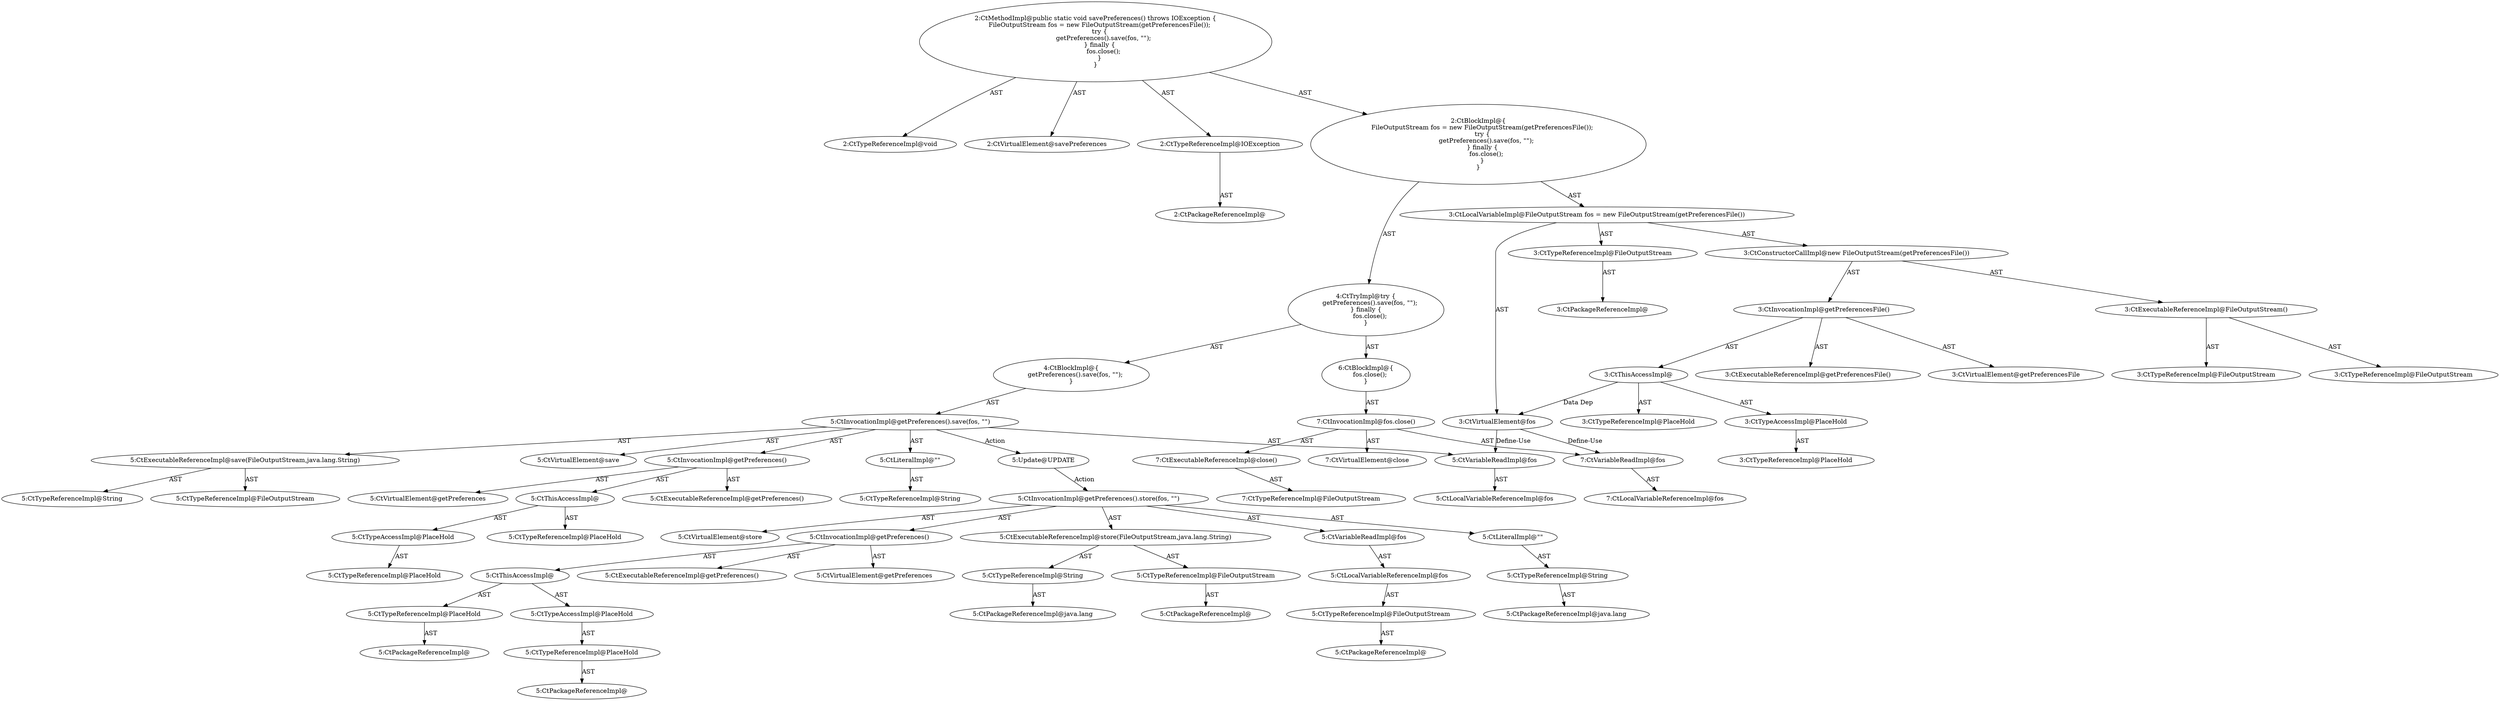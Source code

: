 digraph "savePreferences#?" {
0 [label="2:CtTypeReferenceImpl@void" shape=ellipse]
1 [label="2:CtVirtualElement@savePreferences" shape=ellipse]
2 [label="2:CtTypeReferenceImpl@IOException" shape=ellipse]
3 [label="2:CtPackageReferenceImpl@" shape=ellipse]
4 [label="3:CtTypeReferenceImpl@FileOutputStream" shape=ellipse]
5 [label="3:CtPackageReferenceImpl@" shape=ellipse]
6 [label="3:CtExecutableReferenceImpl@FileOutputStream()" shape=ellipse]
7 [label="3:CtTypeReferenceImpl@FileOutputStream" shape=ellipse]
8 [label="3:CtTypeReferenceImpl@FileOutputStream" shape=ellipse]
9 [label="3:CtExecutableReferenceImpl@getPreferencesFile()" shape=ellipse]
10 [label="3:CtVirtualElement@getPreferencesFile" shape=ellipse]
11 [label="3:CtTypeAccessImpl@PlaceHold" shape=ellipse]
12 [label="3:CtTypeReferenceImpl@PlaceHold" shape=ellipse]
13 [label="3:CtThisAccessImpl@" shape=ellipse]
14 [label="3:CtTypeReferenceImpl@PlaceHold" shape=ellipse]
15 [label="3:CtInvocationImpl@getPreferencesFile()" shape=ellipse]
16 [label="3:CtConstructorCallImpl@new FileOutputStream(getPreferencesFile())" shape=ellipse]
17 [label="3:CtVirtualElement@fos" shape=ellipse]
18 [label="3:CtLocalVariableImpl@FileOutputStream fos = new FileOutputStream(getPreferencesFile())" shape=ellipse]
19 [label="5:CtExecutableReferenceImpl@save(FileOutputStream,java.lang.String)" shape=ellipse]
20 [label="5:CtTypeReferenceImpl@FileOutputStream" shape=ellipse]
21 [label="5:CtTypeReferenceImpl@String" shape=ellipse]
22 [label="5:CtVirtualElement@save" shape=ellipse]
23 [label="5:CtExecutableReferenceImpl@getPreferences()" shape=ellipse]
24 [label="5:CtVirtualElement@getPreferences" shape=ellipse]
25 [label="5:CtTypeAccessImpl@PlaceHold" shape=ellipse]
26 [label="5:CtTypeReferenceImpl@PlaceHold" shape=ellipse]
27 [label="5:CtThisAccessImpl@" shape=ellipse]
28 [label="5:CtTypeReferenceImpl@PlaceHold" shape=ellipse]
29 [label="5:CtInvocationImpl@getPreferences()" shape=ellipse]
30 [label="5:CtVariableReadImpl@fos" shape=ellipse]
31 [label="5:CtLocalVariableReferenceImpl@fos" shape=ellipse]
32 [label="5:CtLiteralImpl@\"\"" shape=ellipse]
33 [label="5:CtTypeReferenceImpl@String" shape=ellipse]
34 [label="5:CtInvocationImpl@getPreferences().save(fos, \"\")" shape=ellipse]
35 [label="4:CtBlockImpl@\{
    getPreferences().save(fos, \"\");
\}" shape=ellipse]
36 [label="7:CtExecutableReferenceImpl@close()" shape=ellipse]
37 [label="7:CtTypeReferenceImpl@FileOutputStream" shape=ellipse]
38 [label="7:CtVirtualElement@close" shape=ellipse]
39 [label="7:CtVariableReadImpl@fos" shape=ellipse]
40 [label="7:CtLocalVariableReferenceImpl@fos" shape=ellipse]
41 [label="7:CtInvocationImpl@fos.close()" shape=ellipse]
42 [label="6:CtBlockImpl@\{
    fos.close();
\}" shape=ellipse]
43 [label="4:CtTryImpl@try \{
    getPreferences().save(fos, \"\");
\} finally \{
    fos.close();
\}" shape=ellipse]
44 [label="2:CtBlockImpl@\{
    FileOutputStream fos = new FileOutputStream(getPreferencesFile());
    try \{
        getPreferences().save(fos, \"\");
    \} finally \{
        fos.close();
    \}
\}" shape=ellipse]
45 [label="2:CtMethodImpl@public static void savePreferences() throws IOException \{
    FileOutputStream fos = new FileOutputStream(getPreferencesFile());
    try \{
        getPreferences().save(fos, \"\");
    \} finally \{
        fos.close();
    \}
\}" shape=ellipse]
46 [label="5:Update@UPDATE" shape=ellipse]
47 [label="5:CtPackageReferenceImpl@" shape=ellipse]
48 [label="5:CtTypeReferenceImpl@PlaceHold" shape=ellipse]
49 [label="5:CtPackageReferenceImpl@" shape=ellipse]
50 [label="5:CtTypeReferenceImpl@PlaceHold" shape=ellipse]
51 [label="5:CtTypeAccessImpl@PlaceHold" shape=ellipse]
52 [label="5:CtThisAccessImpl@" shape=ellipse]
53 [label="5:CtExecutableReferenceImpl@getPreferences()" shape=ellipse]
54 [label="5:CtInvocationImpl@getPreferences()" shape=ellipse]
55 [label="5:CtVirtualElement@getPreferences" shape=ellipse]
56 [label="5:CtPackageReferenceImpl@" shape=ellipse]
57 [label="5:CtTypeReferenceImpl@FileOutputStream" shape=ellipse]
58 [label="5:CtPackageReferenceImpl@java.lang" shape=ellipse]
59 [label="5:CtTypeReferenceImpl@String" shape=ellipse]
60 [label="5:CtExecutableReferenceImpl@store(FileOutputStream,java.lang.String)" shape=ellipse]
61 [label="5:CtPackageReferenceImpl@" shape=ellipse]
62 [label="5:CtTypeReferenceImpl@FileOutputStream" shape=ellipse]
63 [label="5:CtLocalVariableReferenceImpl@fos" shape=ellipse]
64 [label="5:CtVariableReadImpl@fos" shape=ellipse]
65 [label="5:CtPackageReferenceImpl@java.lang" shape=ellipse]
66 [label="5:CtTypeReferenceImpl@String" shape=ellipse]
67 [label="5:CtLiteralImpl@\"\"" shape=ellipse]
68 [label="5:CtInvocationImpl@getPreferences().store(fos, \"\")" shape=ellipse]
69 [label="5:CtVirtualElement@store" shape=ellipse]
2 -> 3 [label="AST"];
4 -> 5 [label="AST"];
6 -> 7 [label="AST"];
6 -> 8 [label="AST"];
11 -> 12 [label="AST"];
13 -> 14 [label="AST"];
13 -> 11 [label="AST"];
13 -> 17 [label="Data Dep"];
15 -> 10 [label="AST"];
15 -> 13 [label="AST"];
15 -> 9 [label="AST"];
16 -> 6 [label="AST"];
16 -> 15 [label="AST"];
17 -> 30 [label="Define-Use"];
17 -> 39 [label="Define-Use"];
18 -> 17 [label="AST"];
18 -> 4 [label="AST"];
18 -> 16 [label="AST"];
19 -> 20 [label="AST"];
19 -> 21 [label="AST"];
25 -> 26 [label="AST"];
27 -> 28 [label="AST"];
27 -> 25 [label="AST"];
29 -> 24 [label="AST"];
29 -> 27 [label="AST"];
29 -> 23 [label="AST"];
30 -> 31 [label="AST"];
32 -> 33 [label="AST"];
34 -> 22 [label="AST"];
34 -> 29 [label="AST"];
34 -> 19 [label="AST"];
34 -> 30 [label="AST"];
34 -> 32 [label="AST"];
34 -> 46 [label="Action"];
35 -> 34 [label="AST"];
36 -> 37 [label="AST"];
39 -> 40 [label="AST"];
41 -> 38 [label="AST"];
41 -> 39 [label="AST"];
41 -> 36 [label="AST"];
42 -> 41 [label="AST"];
43 -> 35 [label="AST"];
43 -> 42 [label="AST"];
44 -> 18 [label="AST"];
44 -> 43 [label="AST"];
45 -> 1 [label="AST"];
45 -> 0 [label="AST"];
45 -> 2 [label="AST"];
45 -> 44 [label="AST"];
46 -> 68 [label="Action"];
48 -> 47 [label="AST"];
50 -> 49 [label="AST"];
51 -> 50 [label="AST"];
52 -> 48 [label="AST"];
52 -> 51 [label="AST"];
54 -> 55 [label="AST"];
54 -> 52 [label="AST"];
54 -> 53 [label="AST"];
57 -> 56 [label="AST"];
59 -> 58 [label="AST"];
60 -> 57 [label="AST"];
60 -> 59 [label="AST"];
62 -> 61 [label="AST"];
63 -> 62 [label="AST"];
64 -> 63 [label="AST"];
66 -> 65 [label="AST"];
67 -> 66 [label="AST"];
68 -> 69 [label="AST"];
68 -> 54 [label="AST"];
68 -> 60 [label="AST"];
68 -> 64 [label="AST"];
68 -> 67 [label="AST"];
}